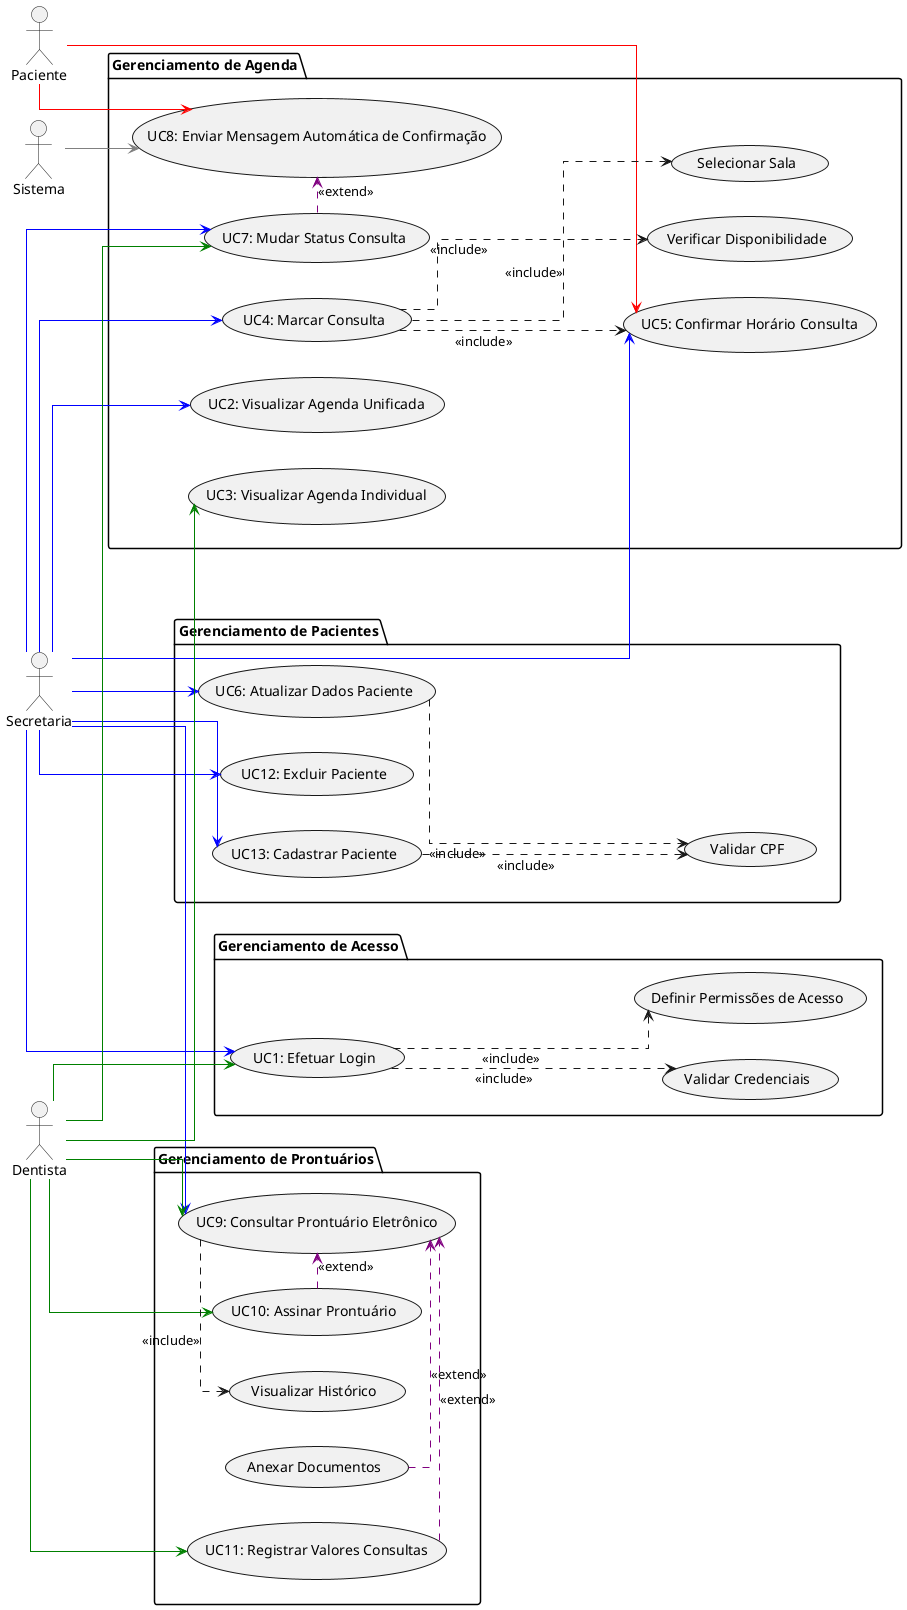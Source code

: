 @startuml diagrama_casos_de_uso

' Configuração para proporcionar uma apresentação mais verticalizada na proporção 16:9
skinparam packageStyle rectangle
skinparam handwritten false
skinparam shadowing false
skinparam linetype ortho
skinparam packageStyle folder
skinparam usecaseBorderThickness 1
' Use o comando abaixo para criar uma relação de aspecto próxima a 16:9
skinparam Rankdir top to bottom
left to right direction

' Definição dos atores
actor Secretaria as sec
actor Dentista as dent
actor Paciente as pac
actor Sistema as sys

' Pacote para casos de uso de acesso ao sistema
package "Gerenciamento de Acesso" {
  usecase "UC1: Efetuar Login" as UC1
  usecase "Validar Credenciais" as valid_cred
  usecase "Definir Permissões de Acesso" as def_perm
}

' Uso de layout para garantir melhor distribuição vertical
together {
  ' Pacote para casos de uso relacionados à agenda
  package "Gerenciamento de Agenda" {
    together {
      usecase "UC2: Visualizar Agenda Unificada" as UC2
      usecase "UC3: Visualizar Agenda Individual" as UC3
    }
    together {
      usecase "UC4: Marcar Consulta" as UC4
      usecase "UC5: Confirmar Horário Consulta" as UC5
    }
    together {
      usecase "UC7: Mudar Status Consulta" as UC7
      usecase "UC8: Enviar Mensagem Automática de Confirmação" as UC8
    }
    together {
      usecase "Verificar Disponibilidade" as verif_disp
      usecase "Selecionar Sala" as sel_sala
    }
  }
}

together {
  ' Pacote para casos de uso relacionados a pacientes
  package "Gerenciamento de Pacientes" {
    together {
      usecase "UC6: Atualizar Dados Paciente" as UC6
      usecase "UC12: Excluir Paciente" as UC12
    }
    together {
      usecase "UC13: Cadastrar Paciente" as UC13
      usecase "Validar CPF" as valid_cpf
    }
  }
}

together {
  ' Pacote para casos de uso relacionados a prontuários
  package "Gerenciamento de Prontuários" {
    together {
      usecase "UC9: Consultar Prontuário Eletrônico" as UC9
      usecase "UC10: Assinar Prontuário" as UC10
    }
    together {
      usecase "UC11: Registrar Valores Consultas" as UC11
      usecase "Anexar Documentos" as anexar_doc
      usecase "Visualizar Histórico" as vis_hist
    }
  }
}

' Posicionamento dos atores para melhor organização vertical
sec -[#blue]-> UC1
sec -[#blue]-> UC2
sec -[#blue]-> UC4
sec -[#blue]-> UC5
sec -[#blue]-> UC6
sec -[#blue]-> UC7
sec -[#blue]-> UC9
sec -[#blue]-> UC12
sec -[#blue]-> UC13

dent -[#green]-> UC1
dent -[#green]-> UC3
dent -[#green]-> UC7
dent -[#green]-> UC9
dent -[#green]-> UC10
dent -[#green]-> UC11

pac -[#red]-> UC5
pac -[#red]-> UC8

sys -[#gray]-> UC8

' Relacionamentos de include (pontilhados)
UC1 ...> valid_cred : <<include>>
UC1 ...> def_perm : <<include>>
UC4 ...> verif_disp : <<include>>
UC4 ...> sel_sala : <<include>>
UC4 ...> UC5 : <<include>>
UC6 ...> valid_cpf : <<include>>
UC9 ...> vis_hist : <<include>>
UC13 ...> valid_cpf : <<include>>

' Relacionamentos de extend (pontilhados com cor diferente)
UC7 .[#purple]> UC8 : <<extend>>
UC10 .[#purple]> UC9 : <<extend>>
UC11 .[#purple]> UC9 : <<extend>>
anexar_doc .[#purple]> UC9 : <<extend>>


@enduml
